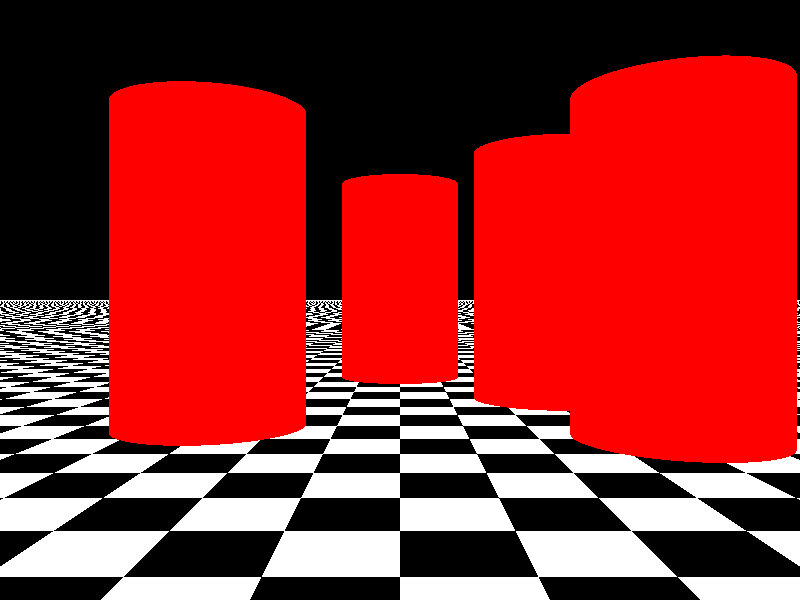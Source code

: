 #declare Radius = 1.5;
#declare Height = 5;
#declare AmbientVal = 0.2;
#declare DiffuseVal = 1;

cylinder {  <12,1,0>,<12,1,Height>,Radius
  pigment {color rgb <1,0,0>}//finish {ambient 1 diffuse 0}
  //This makes it perfect solid red
  finish {ambient AmbientVal diffuse DiffuseVal}
  //This makes it respond to normal light
}
cylinder {  <18,4,0>,<18,4,Height>,Radius
  pigment {color rgb <1,0,0>}//finish {ambient 1 diffuse 0}
  //This makes it perfect solid red
  finish {ambient AmbientVal diffuse DiffuseVal}
  //This makes it respond to normal light
}
cylinder {  <15,-3,0>,<15,-3,Height>,Radius
  pigment {color rgb <1,0,0>}//finish {ambient 1 diffuse 0}
  //This makes it perfect solid red
  finish {ambient AmbientVal diffuse DiffuseVal}
  //This makes it respond to normal light
}
cylinder {  <20,-10,0>,<20,-10,Height>,Radius
  pigment {color rgb <1,0,0>}//finish {ambient 1 diffuse 0}
  //This makes it perfect solid red
  finish {ambient AmbientVal diffuse DiffuseVal}
  //This makes it respond to normal light
}
cylinder {  <11,5,0>,<11,5,Height>,Radius
  pigment {color rgb <1,0,0>}//finish {ambient 1 diffuse 0}
  //This makes it perfect solid red
  finish {ambient AmbientVal diffuse DiffuseVal}
  //This makes it respond to normal light
}

plane {
  z,0 //Perpendicular to z vector, 0 units from origin
  pigment {checker color <1,1,1> color <0,0,0>}//finish {ambient 1 diffuse 0}
  //This makes it perfect solid red
  finish {ambient 0 diffuse 1} //This makes it respond to normal light
}
light_source {
  <-20,-0,20>*1000  //quite far away
  color rgb <1,1,1> //white light
}
camera {
  sky z
  up y
  right -x*image_width/image_height
  angle 60
  location <15,15,2>
  look_at <15,0,2>
}
